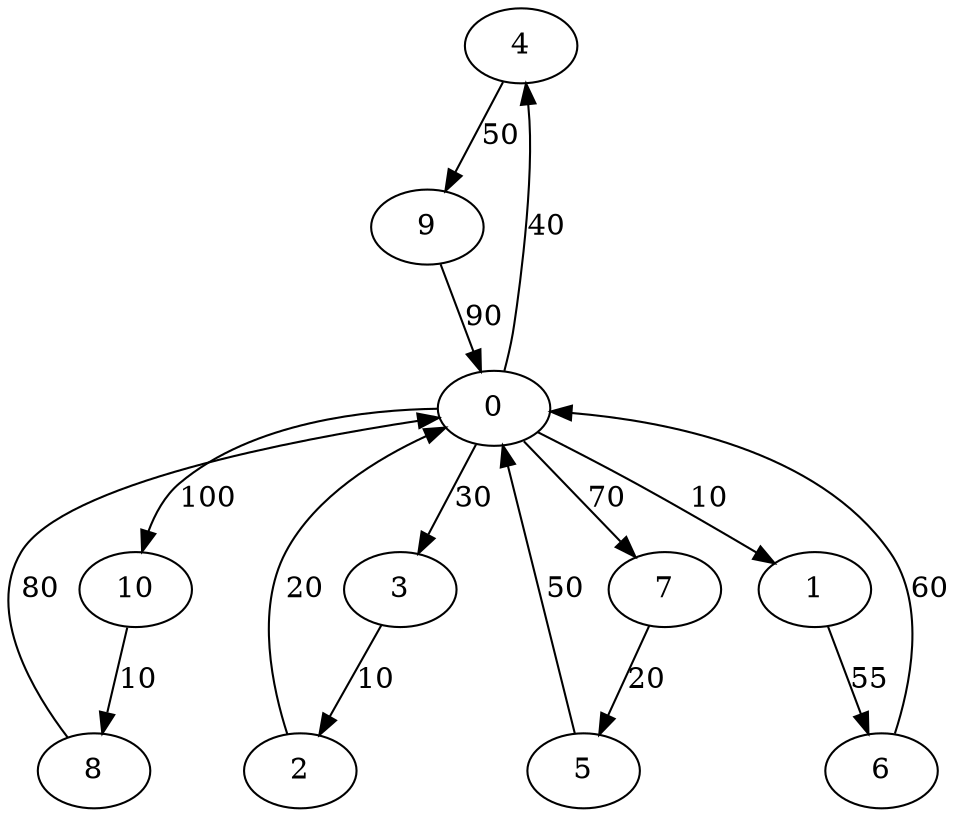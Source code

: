 digraph G {
	4->9[ label=50 ];
	9->0[ label=90 ];
	10->8[ label=10 ];
	8->0[ label=80 ];
	5->0[ label=50 ];
	3->2[ label=10 ];
	2->0[ label=20 ];
	6->0[ label=60 ];
	0->3[ label=30 ];
	0->1[ label=10 ];
	0->4[ label=40 ];
	0->10[ label=100 ];
	0->7[ label=70 ];
	7->5[ label=20 ];
	1->6[ label=55 ];
	0 [ label=0 ];
	1 [ label=1 ];
	10 [ label=10 ];
	2 [ label=2 ];
	3 [ label=3 ];
	4 [ label=4 ];
	5 [ label=5 ];
	6 [ label=6 ];
	7 [ label=7 ];
	8 [ label=8 ];
	9 [ label=9 ];

}
